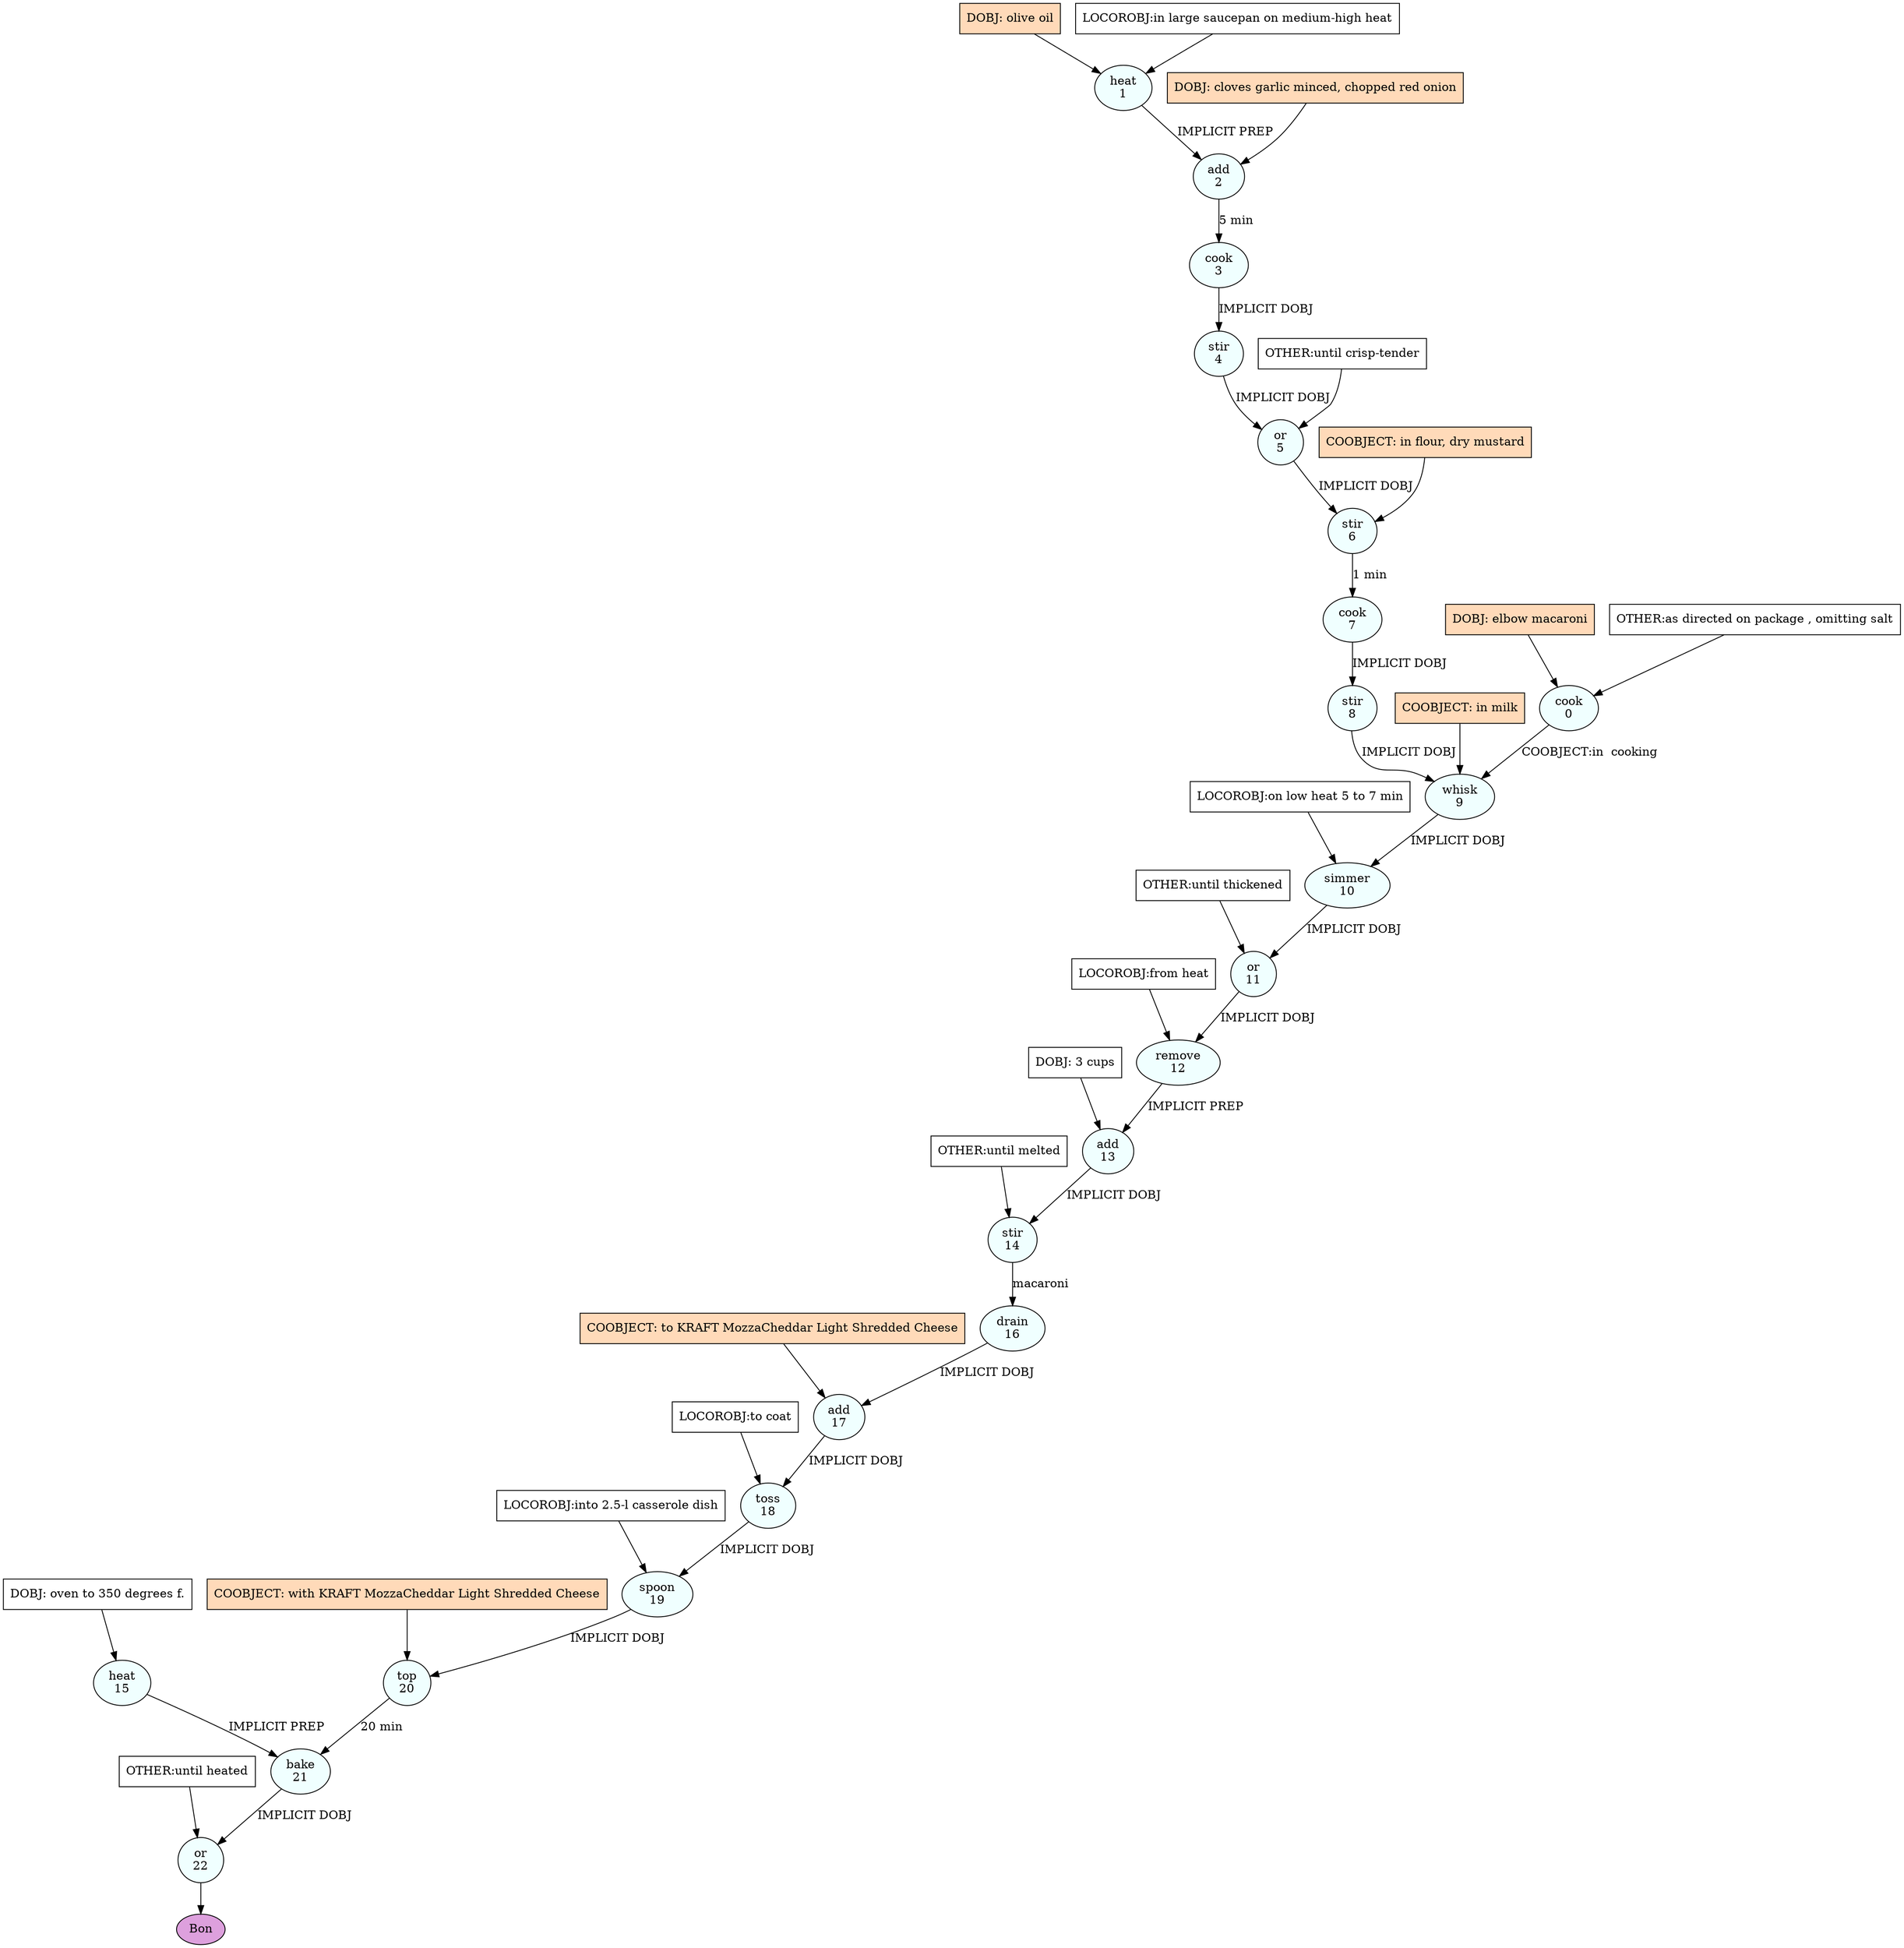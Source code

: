 digraph recipe {
E0[label="cook
0", shape=oval, style=filled, fillcolor=azure]
E1[label="heat
1", shape=oval, style=filled, fillcolor=azure]
E2[label="add
2", shape=oval, style=filled, fillcolor=azure]
E3[label="cook
3", shape=oval, style=filled, fillcolor=azure]
E4[label="stir
4", shape=oval, style=filled, fillcolor=azure]
E5[label="or
5", shape=oval, style=filled, fillcolor=azure]
E6[label="stir
6", shape=oval, style=filled, fillcolor=azure]
E7[label="cook
7", shape=oval, style=filled, fillcolor=azure]
E8[label="stir
8", shape=oval, style=filled, fillcolor=azure]
E9[label="whisk
9", shape=oval, style=filled, fillcolor=azure]
E10[label="simmer
10", shape=oval, style=filled, fillcolor=azure]
E11[label="or
11", shape=oval, style=filled, fillcolor=azure]
E12[label="remove
12", shape=oval, style=filled, fillcolor=azure]
E13[label="add
13", shape=oval, style=filled, fillcolor=azure]
E14[label="stir
14", shape=oval, style=filled, fillcolor=azure]
E15[label="heat
15", shape=oval, style=filled, fillcolor=azure]
E16[label="drain
16", shape=oval, style=filled, fillcolor=azure]
E17[label="add
17", shape=oval, style=filled, fillcolor=azure]
E18[label="toss
18", shape=oval, style=filled, fillcolor=azure]
E19[label="spoon
19", shape=oval, style=filled, fillcolor=azure]
E20[label="top
20", shape=oval, style=filled, fillcolor=azure]
E21[label="bake
21", shape=oval, style=filled, fillcolor=azure]
E22[label="or
22", shape=oval, style=filled, fillcolor=azure]
D0[label="DOBJ: elbow macaroni", shape=box, style=filled, fillcolor=peachpuff]
D0 -> E0
P0_0[label="OTHER:as directed on package , omitting salt", shape=box, style=filled, fillcolor=white]
P0_0 -> E0
D15[label="DOBJ: oven to 350 degrees f.", shape=box, style=filled, fillcolor=white]
D15 -> E15
D1[label="DOBJ: olive oil", shape=box, style=filled, fillcolor=peachpuff]
D1 -> E1
P1_0[label="LOCOROBJ:in large saucepan on medium-high heat", shape=box, style=filled, fillcolor=white]
P1_0 -> E1
D2_ing[label="DOBJ: cloves garlic minced, chopped red onion", shape=box, style=filled, fillcolor=peachpuff]
D2_ing -> E2
E1 -> E2 [label="IMPLICIT PREP"]
E2 -> E3 [label="5 min"]
E3 -> E4 [label="IMPLICIT DOBJ"]
E4 -> E5 [label="IMPLICIT DOBJ"]
P5_0_0[label="OTHER:until crisp-tender", shape=box, style=filled, fillcolor=white]
P5_0_0 -> E5
E5 -> E6 [label="IMPLICIT DOBJ"]
P6_0_ing[label="COOBJECT: in flour, dry mustard", shape=box, style=filled, fillcolor=peachpuff]
P6_0_ing -> E6
E6 -> E7 [label="1 min"]
E7 -> E8 [label="IMPLICIT DOBJ"]
E8 -> E9 [label="IMPLICIT DOBJ"]
P9_0_ing[label="COOBJECT: in milk", shape=box, style=filled, fillcolor=peachpuff]
P9_0_ing -> E9
E0 -> E9 [label="COOBJECT:in  cooking"]
E9 -> E10 [label="IMPLICIT DOBJ"]
P10_0_0[label="LOCOROBJ:on low heat 5 to 7 min", shape=box, style=filled, fillcolor=white]
P10_0_0 -> E10
E10 -> E11 [label="IMPLICIT DOBJ"]
P11_0_0[label="OTHER:until thickened", shape=box, style=filled, fillcolor=white]
P11_0_0 -> E11
E11 -> E12 [label="IMPLICIT DOBJ"]
P12_0_0[label="LOCOROBJ:from heat", shape=box, style=filled, fillcolor=white]
P12_0_0 -> E12
D13_0[label="DOBJ: 3 cups", shape=box, style=filled, fillcolor=white]
D13_0 -> E13
E12 -> E13 [label="IMPLICIT PREP"]
E13 -> E14 [label="IMPLICIT DOBJ"]
P14_0_0[label="OTHER:until melted", shape=box, style=filled, fillcolor=white]
P14_0_0 -> E14
E14 -> E16 [label="macaroni"]
E16 -> E17 [label="IMPLICIT DOBJ"]
P17_0_ing[label="COOBJECT: to KRAFT MozzaCheddar Light Shredded Cheese", shape=box, style=filled, fillcolor=peachpuff]
P17_0_ing -> E17
E17 -> E18 [label="IMPLICIT DOBJ"]
P18_0_0[label="LOCOROBJ:to coat", shape=box, style=filled, fillcolor=white]
P18_0_0 -> E18
E18 -> E19 [label="IMPLICIT DOBJ"]
P19_0_0[label="LOCOROBJ:into 2.5-l casserole dish", shape=box, style=filled, fillcolor=white]
P19_0_0 -> E19
E19 -> E20 [label="IMPLICIT DOBJ"]
P20_0_ing[label="COOBJECT: with KRAFT MozzaCheddar Light Shredded Cheese", shape=box, style=filled, fillcolor=peachpuff]
P20_0_ing -> E20
E20 -> E21 [label="20 min"]
E15 -> E21 [label="IMPLICIT PREP"]
E21 -> E22 [label="IMPLICIT DOBJ"]
P22_0_0[label="OTHER:until heated", shape=box, style=filled, fillcolor=white]
P22_0_0 -> E22
EOR[label="Bon", shape=oval, style=filled, fillcolor=plum]
E22 -> EOR
}
